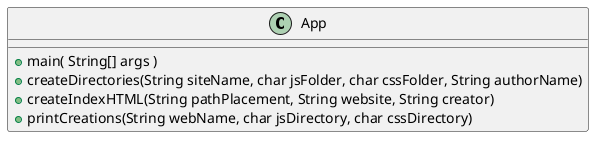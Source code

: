 @startuml
'https://plantuml.com/class-diagram

class App {
+main( String[] args )
+createDirectories(String siteName, char jsFolder, char cssFolder, String authorName)
+createIndexHTML(String pathPlacement, String website, String creator)
+printCreations(String webName, char jsDirectory, char cssDirectory)
}

@enduml